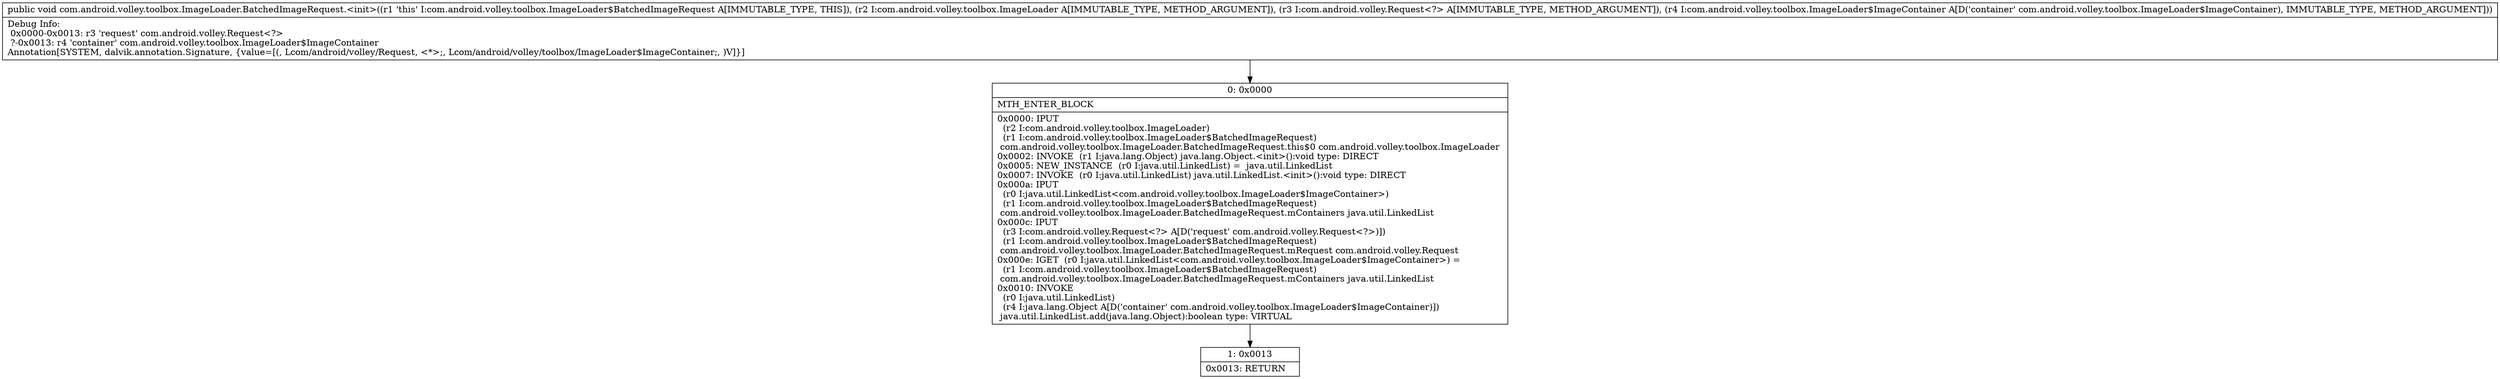 digraph "CFG forcom.android.volley.toolbox.ImageLoader.BatchedImageRequest.\<init\>(Lcom\/android\/volley\/toolbox\/ImageLoader;Lcom\/android\/volley\/Request;Lcom\/android\/volley\/toolbox\/ImageLoader$ImageContainer;)V" {
Node_0 [shape=record,label="{0\:\ 0x0000|MTH_ENTER_BLOCK\l|0x0000: IPUT  \l  (r2 I:com.android.volley.toolbox.ImageLoader)\l  (r1 I:com.android.volley.toolbox.ImageLoader$BatchedImageRequest)\l com.android.volley.toolbox.ImageLoader.BatchedImageRequest.this$0 com.android.volley.toolbox.ImageLoader \l0x0002: INVOKE  (r1 I:java.lang.Object) java.lang.Object.\<init\>():void type: DIRECT \l0x0005: NEW_INSTANCE  (r0 I:java.util.LinkedList) =  java.util.LinkedList \l0x0007: INVOKE  (r0 I:java.util.LinkedList) java.util.LinkedList.\<init\>():void type: DIRECT \l0x000a: IPUT  \l  (r0 I:java.util.LinkedList\<com.android.volley.toolbox.ImageLoader$ImageContainer\>)\l  (r1 I:com.android.volley.toolbox.ImageLoader$BatchedImageRequest)\l com.android.volley.toolbox.ImageLoader.BatchedImageRequest.mContainers java.util.LinkedList \l0x000c: IPUT  \l  (r3 I:com.android.volley.Request\<?\> A[D('request' com.android.volley.Request\<?\>)])\l  (r1 I:com.android.volley.toolbox.ImageLoader$BatchedImageRequest)\l com.android.volley.toolbox.ImageLoader.BatchedImageRequest.mRequest com.android.volley.Request \l0x000e: IGET  (r0 I:java.util.LinkedList\<com.android.volley.toolbox.ImageLoader$ImageContainer\>) = \l  (r1 I:com.android.volley.toolbox.ImageLoader$BatchedImageRequest)\l com.android.volley.toolbox.ImageLoader.BatchedImageRequest.mContainers java.util.LinkedList \l0x0010: INVOKE  \l  (r0 I:java.util.LinkedList)\l  (r4 I:java.lang.Object A[D('container' com.android.volley.toolbox.ImageLoader$ImageContainer)])\l java.util.LinkedList.add(java.lang.Object):boolean type: VIRTUAL \l}"];
Node_1 [shape=record,label="{1\:\ 0x0013|0x0013: RETURN   \l}"];
MethodNode[shape=record,label="{public void com.android.volley.toolbox.ImageLoader.BatchedImageRequest.\<init\>((r1 'this' I:com.android.volley.toolbox.ImageLoader$BatchedImageRequest A[IMMUTABLE_TYPE, THIS]), (r2 I:com.android.volley.toolbox.ImageLoader A[IMMUTABLE_TYPE, METHOD_ARGUMENT]), (r3 I:com.android.volley.Request\<?\> A[IMMUTABLE_TYPE, METHOD_ARGUMENT]), (r4 I:com.android.volley.toolbox.ImageLoader$ImageContainer A[D('container' com.android.volley.toolbox.ImageLoader$ImageContainer), IMMUTABLE_TYPE, METHOD_ARGUMENT]))  | Debug Info:\l  0x0000\-0x0013: r3 'request' com.android.volley.Request\<?\>\l  ?\-0x0013: r4 'container' com.android.volley.toolbox.ImageLoader$ImageContainer\lAnnotation[SYSTEM, dalvik.annotation.Signature, \{value=[(, Lcom\/android\/volley\/Request, \<*\>;, Lcom\/android\/volley\/toolbox\/ImageLoader$ImageContainer;, )V]\}]\l}"];
MethodNode -> Node_0;
Node_0 -> Node_1;
}

